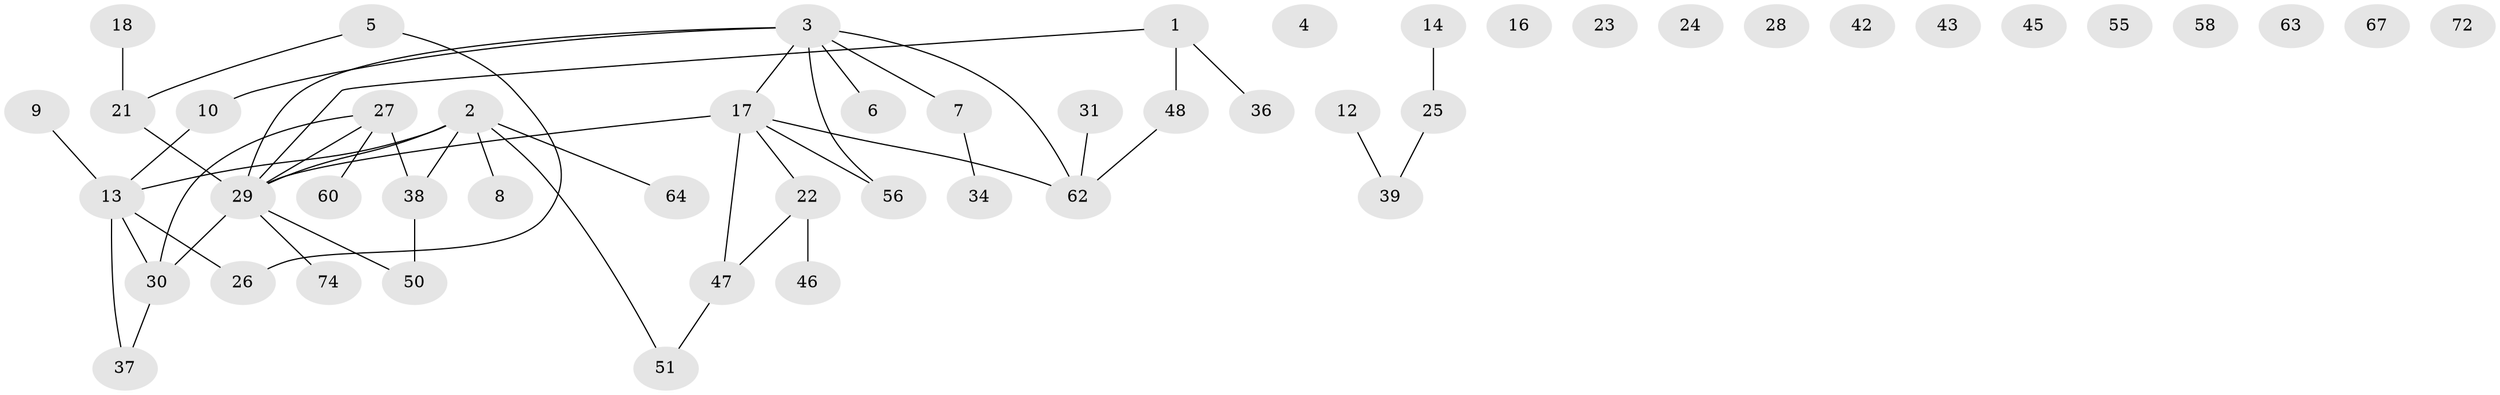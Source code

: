 // original degree distribution, {3: 0.12162162162162163, 2: 0.35135135135135137, 0: 0.17567567567567569, 1: 0.20270270270270271, 5: 0.04054054054054054, 4: 0.06756756756756757, 6: 0.02702702702702703, 7: 0.013513513513513514}
// Generated by graph-tools (version 1.1) at 2025/41/03/06/25 10:41:23]
// undirected, 50 vertices, 48 edges
graph export_dot {
graph [start="1"]
  node [color=gray90,style=filled];
  1 [super="+20"];
  2 [super="+61"];
  3 [super="+32"];
  4;
  5 [super="+33"];
  6 [super="+11"];
  7 [super="+15"];
  8;
  9;
  10 [super="+19"];
  12;
  13 [super="+53"];
  14;
  16;
  17 [super="+59"];
  18;
  21;
  22;
  23;
  24;
  25 [super="+70"];
  26 [super="+35"];
  27 [super="+41"];
  28;
  29 [super="+65"];
  30 [super="+52"];
  31;
  34 [super="+44"];
  36 [super="+57"];
  37;
  38;
  39 [super="+40"];
  42;
  43;
  45;
  46 [super="+49"];
  47 [super="+54"];
  48;
  50 [super="+69"];
  51 [super="+73"];
  55;
  56 [super="+68"];
  58;
  60 [super="+71"];
  62 [super="+66"];
  63;
  64;
  67;
  72;
  74;
  1 -- 36;
  1 -- 48;
  1 -- 29;
  2 -- 64;
  2 -- 29;
  2 -- 38;
  2 -- 8;
  2 -- 13 [weight=2];
  2 -- 51;
  3 -- 56;
  3 -- 17;
  3 -- 29;
  3 -- 62;
  3 -- 10;
  3 -- 6;
  3 -- 7;
  5 -- 21;
  5 -- 26;
  7 -- 34;
  9 -- 13;
  10 -- 13;
  12 -- 39;
  13 -- 26;
  13 -- 37;
  13 -- 30;
  14 -- 25;
  17 -- 22;
  17 -- 29;
  17 -- 56;
  17 -- 47;
  17 -- 62;
  18 -- 21;
  21 -- 29;
  22 -- 46 [weight=2];
  22 -- 47;
  25 -- 39;
  27 -- 29;
  27 -- 38;
  27 -- 60;
  27 -- 30;
  29 -- 30;
  29 -- 74;
  29 -- 50;
  30 -- 37;
  31 -- 62;
  38 -- 50;
  47 -- 51;
  48 -- 62;
}
